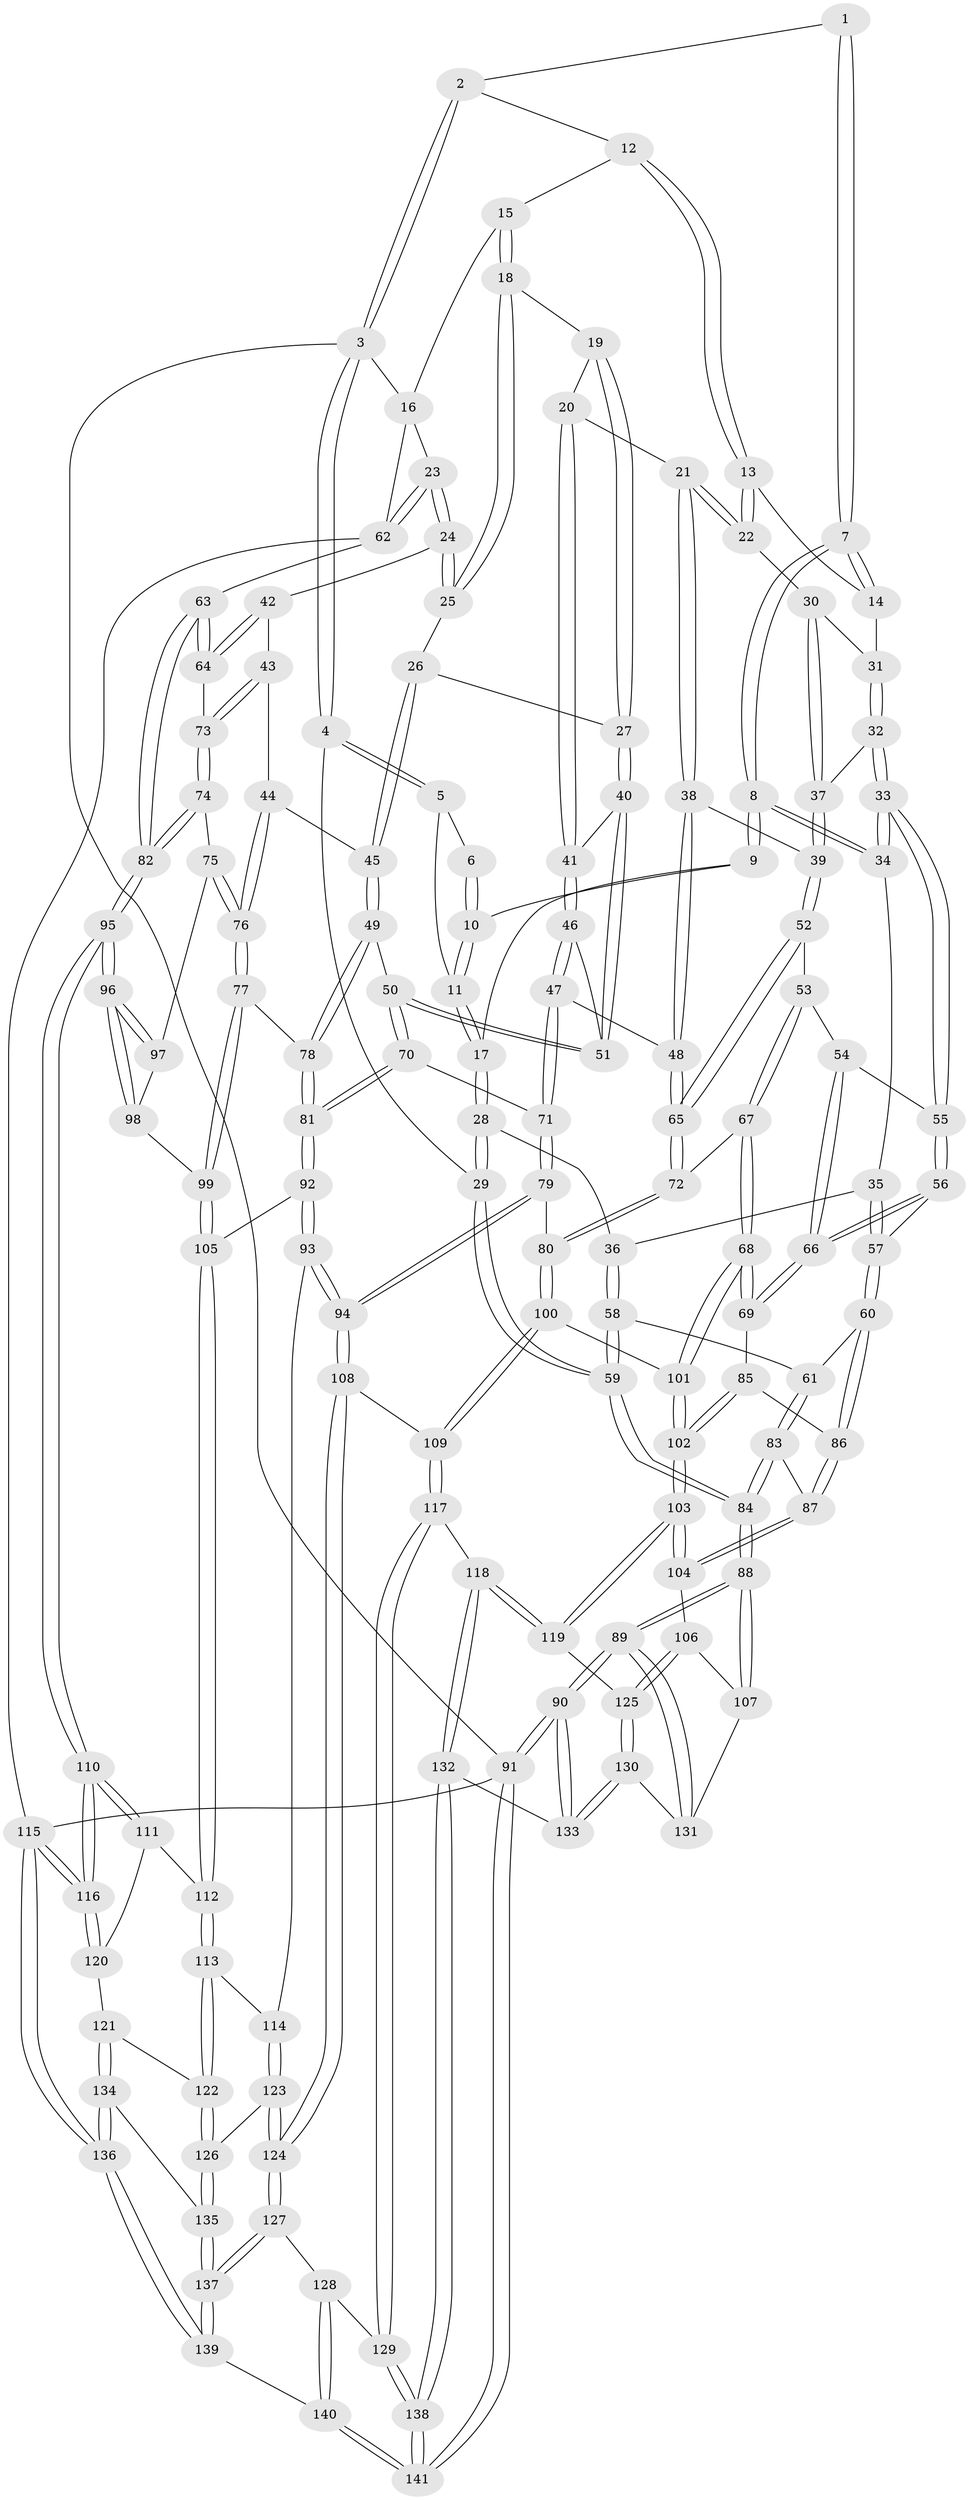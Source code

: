 // coarse degree distribution, {3: 0.10204081632653061, 5: 0.336734693877551, 2: 0.01020408163265306, 6: 0.12244897959183673, 4: 0.41836734693877553, 7: 0.01020408163265306}
// Generated by graph-tools (version 1.1) at 2025/52/02/27/25 19:52:38]
// undirected, 141 vertices, 349 edges
graph export_dot {
graph [start="1"]
  node [color=gray90,style=filled];
  1 [pos="+0.23514800998575783+0.05851823499123515"];
  2 [pos="+0.3764361661497916+0"];
  3 [pos="+0+0"];
  4 [pos="+0+0"];
  5 [pos="+0.05147229716559572+0.08313435755563607"];
  6 [pos="+0.14736044032314188+0.0937132631897697"];
  7 [pos="+0.2230548079167891+0.22385261962859618"];
  8 [pos="+0.22061446346976363+0.22869552742115168"];
  9 [pos="+0.1499442869611764+0.16239993317962995"];
  10 [pos="+0.14358153410053237+0.14552004390170326"];
  11 [pos="+0.07833406229556668+0.179328192035273"];
  12 [pos="+0.4041705689700011+0"];
  13 [pos="+0.40529170685648785+0.029616948276381075"];
  14 [pos="+0.3546039592667996+0.16399011777673392"];
  15 [pos="+0.6662561937845519+0"];
  16 [pos="+0.6784096379590214+0"];
  17 [pos="+0.07871392263755014+0.2252565034557596"];
  18 [pos="+0.6922017642101569+0"];
  19 [pos="+0.6807206528745919+0.01747024578626915"];
  20 [pos="+0.5839347833244108+0.2470420220894274"];
  21 [pos="+0.5581803246522506+0.2546283200485401"];
  22 [pos="+0.4873278105538926+0.22221845422621345"];
  23 [pos="+1+0.22550034752170084"];
  24 [pos="+1+0.25219608312567515"];
  25 [pos="+0.8358772623358821+0.18418188460478352"];
  26 [pos="+0.7552474128559146+0.27898468912743607"];
  27 [pos="+0.7009276052075829+0.3007280525287979"];
  28 [pos="+0.07302069485684667+0.26372074809839147"];
  29 [pos="+0+0.32150742907269475"];
  30 [pos="+0.44511729623784835+0.24801325695430654"];
  31 [pos="+0.36094624508959156+0.2114781537247322"];
  32 [pos="+0.3394667832243052+0.26951520182429833"];
  33 [pos="+0.23024290607795223+0.2921205820416687"];
  34 [pos="+0.2099872343421843+0.2808270340059627"];
  35 [pos="+0.20241113524488016+0.2833971000728734"];
  36 [pos="+0.15018844574566245+0.2951825610168277"];
  37 [pos="+0.40102076798258857+0.3188347605064956"];
  38 [pos="+0.5025470004887834+0.37601058808873467"];
  39 [pos="+0.4132996262358588+0.3755333875748519"];
  40 [pos="+0.6918886657488145+0.30562748103877724"];
  41 [pos="+0.6603953763383563+0.30616224919847423"];
  42 [pos="+0.9717915658934052+0.309653154825704"];
  43 [pos="+0.8747700345808845+0.4183946743925571"];
  44 [pos="+0.8540068720963075+0.4237030687731501"];
  45 [pos="+0.8391214727833071+0.4261842456017816"];
  46 [pos="+0.6336046222353676+0.38234666581320814"];
  47 [pos="+0.5927052270429293+0.44767835087590985"];
  48 [pos="+0.549987931975458+0.4321590946831656"];
  49 [pos="+0.7928825774998123+0.4514999468326648"];
  50 [pos="+0.7706599294463451+0.4530112759757696"];
  51 [pos="+0.746595224704869+0.42016560327489544"];
  52 [pos="+0.39556486401772883+0.3935642122459922"];
  53 [pos="+0.365330422263242+0.39799697208218554"];
  54 [pos="+0.3511135258622364+0.3986009377332473"];
  55 [pos="+0.265717721876326+0.350570104431"];
  56 [pos="+0.21573427278954593+0.49816492344716995"];
  57 [pos="+0.19824440115089192+0.49680095515919065"];
  58 [pos="+0.11278436397257845+0.43786099339571966"];
  59 [pos="+0+0.41158371896874035"];
  60 [pos="+0.16507199185947563+0.4982797874890782"];
  61 [pos="+0.1577610064894976+0.49538773092199034"];
  62 [pos="+1+0.20907374556280897"];
  63 [pos="+1+0.5590189313304282"];
  64 [pos="+0.9900284659200234+0.4997203873099016"];
  65 [pos="+0.4275678632042571+0.5541783713412407"];
  66 [pos="+0.25074358204667896+0.5146017839712459"];
  67 [pos="+0.32587523321812173+0.5654171059124417"];
  68 [pos="+0.3041749230962266+0.5687602417846926"];
  69 [pos="+0.2866254354080754+0.556153423015808"];
  70 [pos="+0.657697816621926+0.5252314485025562"];
  71 [pos="+0.64427230721931+0.5228470680254045"];
  72 [pos="+0.4264629199440251+0.5588870125141508"];
  73 [pos="+0.9253704171276654+0.49540787087001714"];
  74 [pos="+0.9218920719740836+0.5761657033194252"];
  75 [pos="+0.9187061112048931+0.5798613921313291"];
  76 [pos="+0.8707974360657007+0.6002987888199846"];
  77 [pos="+0.8647582969761568+0.6039027700238404"];
  78 [pos="+0.816093036414071+0.5558665247321819"];
  79 [pos="+0.5222059547703151+0.635623393115273"];
  80 [pos="+0.447551175533146+0.5844911068569292"];
  81 [pos="+0.7144866478084241+0.6087273050195269"];
  82 [pos="+1+0.5777239142011872"];
  83 [pos="+0.006346066772085054+0.5964475735883076"];
  84 [pos="+0+0.6050275383301507"];
  85 [pos="+0.18724588449513865+0.6323470426220011"];
  86 [pos="+0.15223169151975635+0.6180570843642769"];
  87 [pos="+0.11023817331522484+0.6479747865671056"];
  88 [pos="+0+0.8622401025709263"];
  89 [pos="+0+1"];
  90 [pos="+0+1"];
  91 [pos="+0+1"];
  92 [pos="+0.7300098151044914+0.6612218632506655"];
  93 [pos="+0.6544045627158221+0.7274989533667992"];
  94 [pos="+0.5370628973574155+0.7154425566784389"];
  95 [pos="+1+0.8375272660103953"];
  96 [pos="+0.9924677993312132+0.6937561776884217"];
  97 [pos="+0.9410677908615869+0.6194257635251897"];
  98 [pos="+0.9059680041162987+0.6813723279727218"];
  99 [pos="+0.8359627979203749+0.6766892249359435"];
  100 [pos="+0.34534575393737965+0.7290364368563954"];
  101 [pos="+0.28580715943610535+0.7225348771269247"];
  102 [pos="+0.25287440793766425+0.745338890346763"];
  103 [pos="+0.2511214635569889+0.7474936037317036"];
  104 [pos="+0.1331138811990963+0.7562619464352113"];
  105 [pos="+0.8201498623355081+0.6925803139177774"];
  106 [pos="+0.1247500925962833+0.7626814037634801"];
  107 [pos="+0.06722586675586377+0.7867257985298058"];
  108 [pos="+0.516266217788718+0.7497105278155258"];
  109 [pos="+0.4489849282057411+0.7812366256435604"];
  110 [pos="+1+1"];
  111 [pos="+0.8417813921775308+0.7541424270211222"];
  112 [pos="+0.8213142049449769+0.6986941852608181"];
  113 [pos="+0.7088239903111598+0.8023890230022026"];
  114 [pos="+0.6771276079485932+0.7733377355992502"];
  115 [pos="+1+1"];
  116 [pos="+1+1"];
  117 [pos="+0.413276909528893+0.8721149241875394"];
  118 [pos="+0.2848196717075578+0.8761546751030448"];
  119 [pos="+0.2583840386809086+0.7880126480124671"];
  120 [pos="+0.7633569734739654+0.8493089657551619"];
  121 [pos="+0.7428283464367336+0.8485966975705174"];
  122 [pos="+0.7334595414616211+0.8428700194787735"];
  123 [pos="+0.60884965926544+0.8719469150999614"];
  124 [pos="+0.5790497003189738+0.8731687205023033"];
  125 [pos="+0.16605843520292082+0.8692846489479533"];
  126 [pos="+0.6378896244441827+0.8821337793427966"];
  127 [pos="+0.5645756306147387+0.9031481465172514"];
  128 [pos="+0.444651097262659+0.9372182233150902"];
  129 [pos="+0.43648596677332324+0.9252815540239174"];
  130 [pos="+0.167106080672088+0.9004255408662728"];
  131 [pos="+0.13492159287047276+0.8904295981007357"];
  132 [pos="+0.24123262526267097+0.961940346406484"];
  133 [pos="+0.18111453564192215+0.9188842833336801"];
  134 [pos="+0.7129774520995069+0.9335667823341962"];
  135 [pos="+0.6670998020658792+0.931143809416562"];
  136 [pos="+0.9831044233409569+1"];
  137 [pos="+0.6039296985744366+1"];
  138 [pos="+0.24324122817686347+0.9903829482809794"];
  139 [pos="+0.5993745006966612+1"];
  140 [pos="+0.45129921680638074+1"];
  141 [pos="+0.22644211286086965+1"];
  1 -- 2;
  1 -- 7;
  1 -- 7;
  2 -- 3;
  2 -- 3;
  2 -- 12;
  3 -- 4;
  3 -- 4;
  3 -- 16;
  3 -- 91;
  4 -- 5;
  4 -- 5;
  4 -- 29;
  5 -- 6;
  5 -- 11;
  6 -- 10;
  6 -- 10;
  7 -- 8;
  7 -- 8;
  7 -- 14;
  7 -- 14;
  8 -- 9;
  8 -- 9;
  8 -- 34;
  8 -- 34;
  9 -- 10;
  9 -- 17;
  10 -- 11;
  10 -- 11;
  11 -- 17;
  11 -- 17;
  12 -- 13;
  12 -- 13;
  12 -- 15;
  13 -- 14;
  13 -- 22;
  13 -- 22;
  14 -- 31;
  15 -- 16;
  15 -- 18;
  15 -- 18;
  16 -- 23;
  16 -- 62;
  17 -- 28;
  17 -- 28;
  18 -- 19;
  18 -- 25;
  18 -- 25;
  19 -- 20;
  19 -- 27;
  19 -- 27;
  20 -- 21;
  20 -- 41;
  20 -- 41;
  21 -- 22;
  21 -- 22;
  21 -- 38;
  21 -- 38;
  22 -- 30;
  23 -- 24;
  23 -- 24;
  23 -- 62;
  23 -- 62;
  24 -- 25;
  24 -- 25;
  24 -- 42;
  25 -- 26;
  26 -- 27;
  26 -- 45;
  26 -- 45;
  27 -- 40;
  27 -- 40;
  28 -- 29;
  28 -- 29;
  28 -- 36;
  29 -- 59;
  29 -- 59;
  30 -- 31;
  30 -- 37;
  30 -- 37;
  31 -- 32;
  31 -- 32;
  32 -- 33;
  32 -- 33;
  32 -- 37;
  33 -- 34;
  33 -- 34;
  33 -- 55;
  33 -- 55;
  34 -- 35;
  35 -- 36;
  35 -- 57;
  35 -- 57;
  36 -- 58;
  36 -- 58;
  37 -- 39;
  37 -- 39;
  38 -- 39;
  38 -- 48;
  38 -- 48;
  39 -- 52;
  39 -- 52;
  40 -- 41;
  40 -- 51;
  40 -- 51;
  41 -- 46;
  41 -- 46;
  42 -- 43;
  42 -- 64;
  42 -- 64;
  43 -- 44;
  43 -- 73;
  43 -- 73;
  44 -- 45;
  44 -- 76;
  44 -- 76;
  45 -- 49;
  45 -- 49;
  46 -- 47;
  46 -- 47;
  46 -- 51;
  47 -- 48;
  47 -- 71;
  47 -- 71;
  48 -- 65;
  48 -- 65;
  49 -- 50;
  49 -- 78;
  49 -- 78;
  50 -- 51;
  50 -- 51;
  50 -- 70;
  50 -- 70;
  52 -- 53;
  52 -- 65;
  52 -- 65;
  53 -- 54;
  53 -- 67;
  53 -- 67;
  54 -- 55;
  54 -- 66;
  54 -- 66;
  55 -- 56;
  55 -- 56;
  56 -- 57;
  56 -- 66;
  56 -- 66;
  57 -- 60;
  57 -- 60;
  58 -- 59;
  58 -- 59;
  58 -- 61;
  59 -- 84;
  59 -- 84;
  60 -- 61;
  60 -- 86;
  60 -- 86;
  61 -- 83;
  61 -- 83;
  62 -- 63;
  62 -- 115;
  63 -- 64;
  63 -- 64;
  63 -- 82;
  63 -- 82;
  64 -- 73;
  65 -- 72;
  65 -- 72;
  66 -- 69;
  66 -- 69;
  67 -- 68;
  67 -- 68;
  67 -- 72;
  68 -- 69;
  68 -- 69;
  68 -- 101;
  68 -- 101;
  69 -- 85;
  70 -- 71;
  70 -- 81;
  70 -- 81;
  71 -- 79;
  71 -- 79;
  72 -- 80;
  72 -- 80;
  73 -- 74;
  73 -- 74;
  74 -- 75;
  74 -- 82;
  74 -- 82;
  75 -- 76;
  75 -- 76;
  75 -- 97;
  76 -- 77;
  76 -- 77;
  77 -- 78;
  77 -- 99;
  77 -- 99;
  78 -- 81;
  78 -- 81;
  79 -- 80;
  79 -- 94;
  79 -- 94;
  80 -- 100;
  80 -- 100;
  81 -- 92;
  81 -- 92;
  82 -- 95;
  82 -- 95;
  83 -- 84;
  83 -- 84;
  83 -- 87;
  84 -- 88;
  84 -- 88;
  85 -- 86;
  85 -- 102;
  85 -- 102;
  86 -- 87;
  86 -- 87;
  87 -- 104;
  87 -- 104;
  88 -- 89;
  88 -- 89;
  88 -- 107;
  88 -- 107;
  89 -- 90;
  89 -- 90;
  89 -- 131;
  89 -- 131;
  90 -- 91;
  90 -- 91;
  90 -- 133;
  90 -- 133;
  91 -- 141;
  91 -- 141;
  91 -- 115;
  92 -- 93;
  92 -- 93;
  92 -- 105;
  93 -- 94;
  93 -- 94;
  93 -- 114;
  94 -- 108;
  94 -- 108;
  95 -- 96;
  95 -- 96;
  95 -- 110;
  95 -- 110;
  96 -- 97;
  96 -- 97;
  96 -- 98;
  96 -- 98;
  97 -- 98;
  98 -- 99;
  99 -- 105;
  99 -- 105;
  100 -- 101;
  100 -- 109;
  100 -- 109;
  101 -- 102;
  101 -- 102;
  102 -- 103;
  102 -- 103;
  103 -- 104;
  103 -- 104;
  103 -- 119;
  103 -- 119;
  104 -- 106;
  105 -- 112;
  105 -- 112;
  106 -- 107;
  106 -- 125;
  106 -- 125;
  107 -- 131;
  108 -- 109;
  108 -- 124;
  108 -- 124;
  109 -- 117;
  109 -- 117;
  110 -- 111;
  110 -- 111;
  110 -- 116;
  110 -- 116;
  111 -- 112;
  111 -- 120;
  112 -- 113;
  112 -- 113;
  113 -- 114;
  113 -- 122;
  113 -- 122;
  114 -- 123;
  114 -- 123;
  115 -- 116;
  115 -- 116;
  115 -- 136;
  115 -- 136;
  116 -- 120;
  116 -- 120;
  117 -- 118;
  117 -- 129;
  117 -- 129;
  118 -- 119;
  118 -- 119;
  118 -- 132;
  118 -- 132;
  119 -- 125;
  120 -- 121;
  121 -- 122;
  121 -- 134;
  121 -- 134;
  122 -- 126;
  122 -- 126;
  123 -- 124;
  123 -- 124;
  123 -- 126;
  124 -- 127;
  124 -- 127;
  125 -- 130;
  125 -- 130;
  126 -- 135;
  126 -- 135;
  127 -- 128;
  127 -- 137;
  127 -- 137;
  128 -- 129;
  128 -- 140;
  128 -- 140;
  129 -- 138;
  129 -- 138;
  130 -- 131;
  130 -- 133;
  130 -- 133;
  132 -- 133;
  132 -- 138;
  132 -- 138;
  134 -- 135;
  134 -- 136;
  134 -- 136;
  135 -- 137;
  135 -- 137;
  136 -- 139;
  136 -- 139;
  137 -- 139;
  137 -- 139;
  138 -- 141;
  138 -- 141;
  139 -- 140;
  140 -- 141;
  140 -- 141;
}

